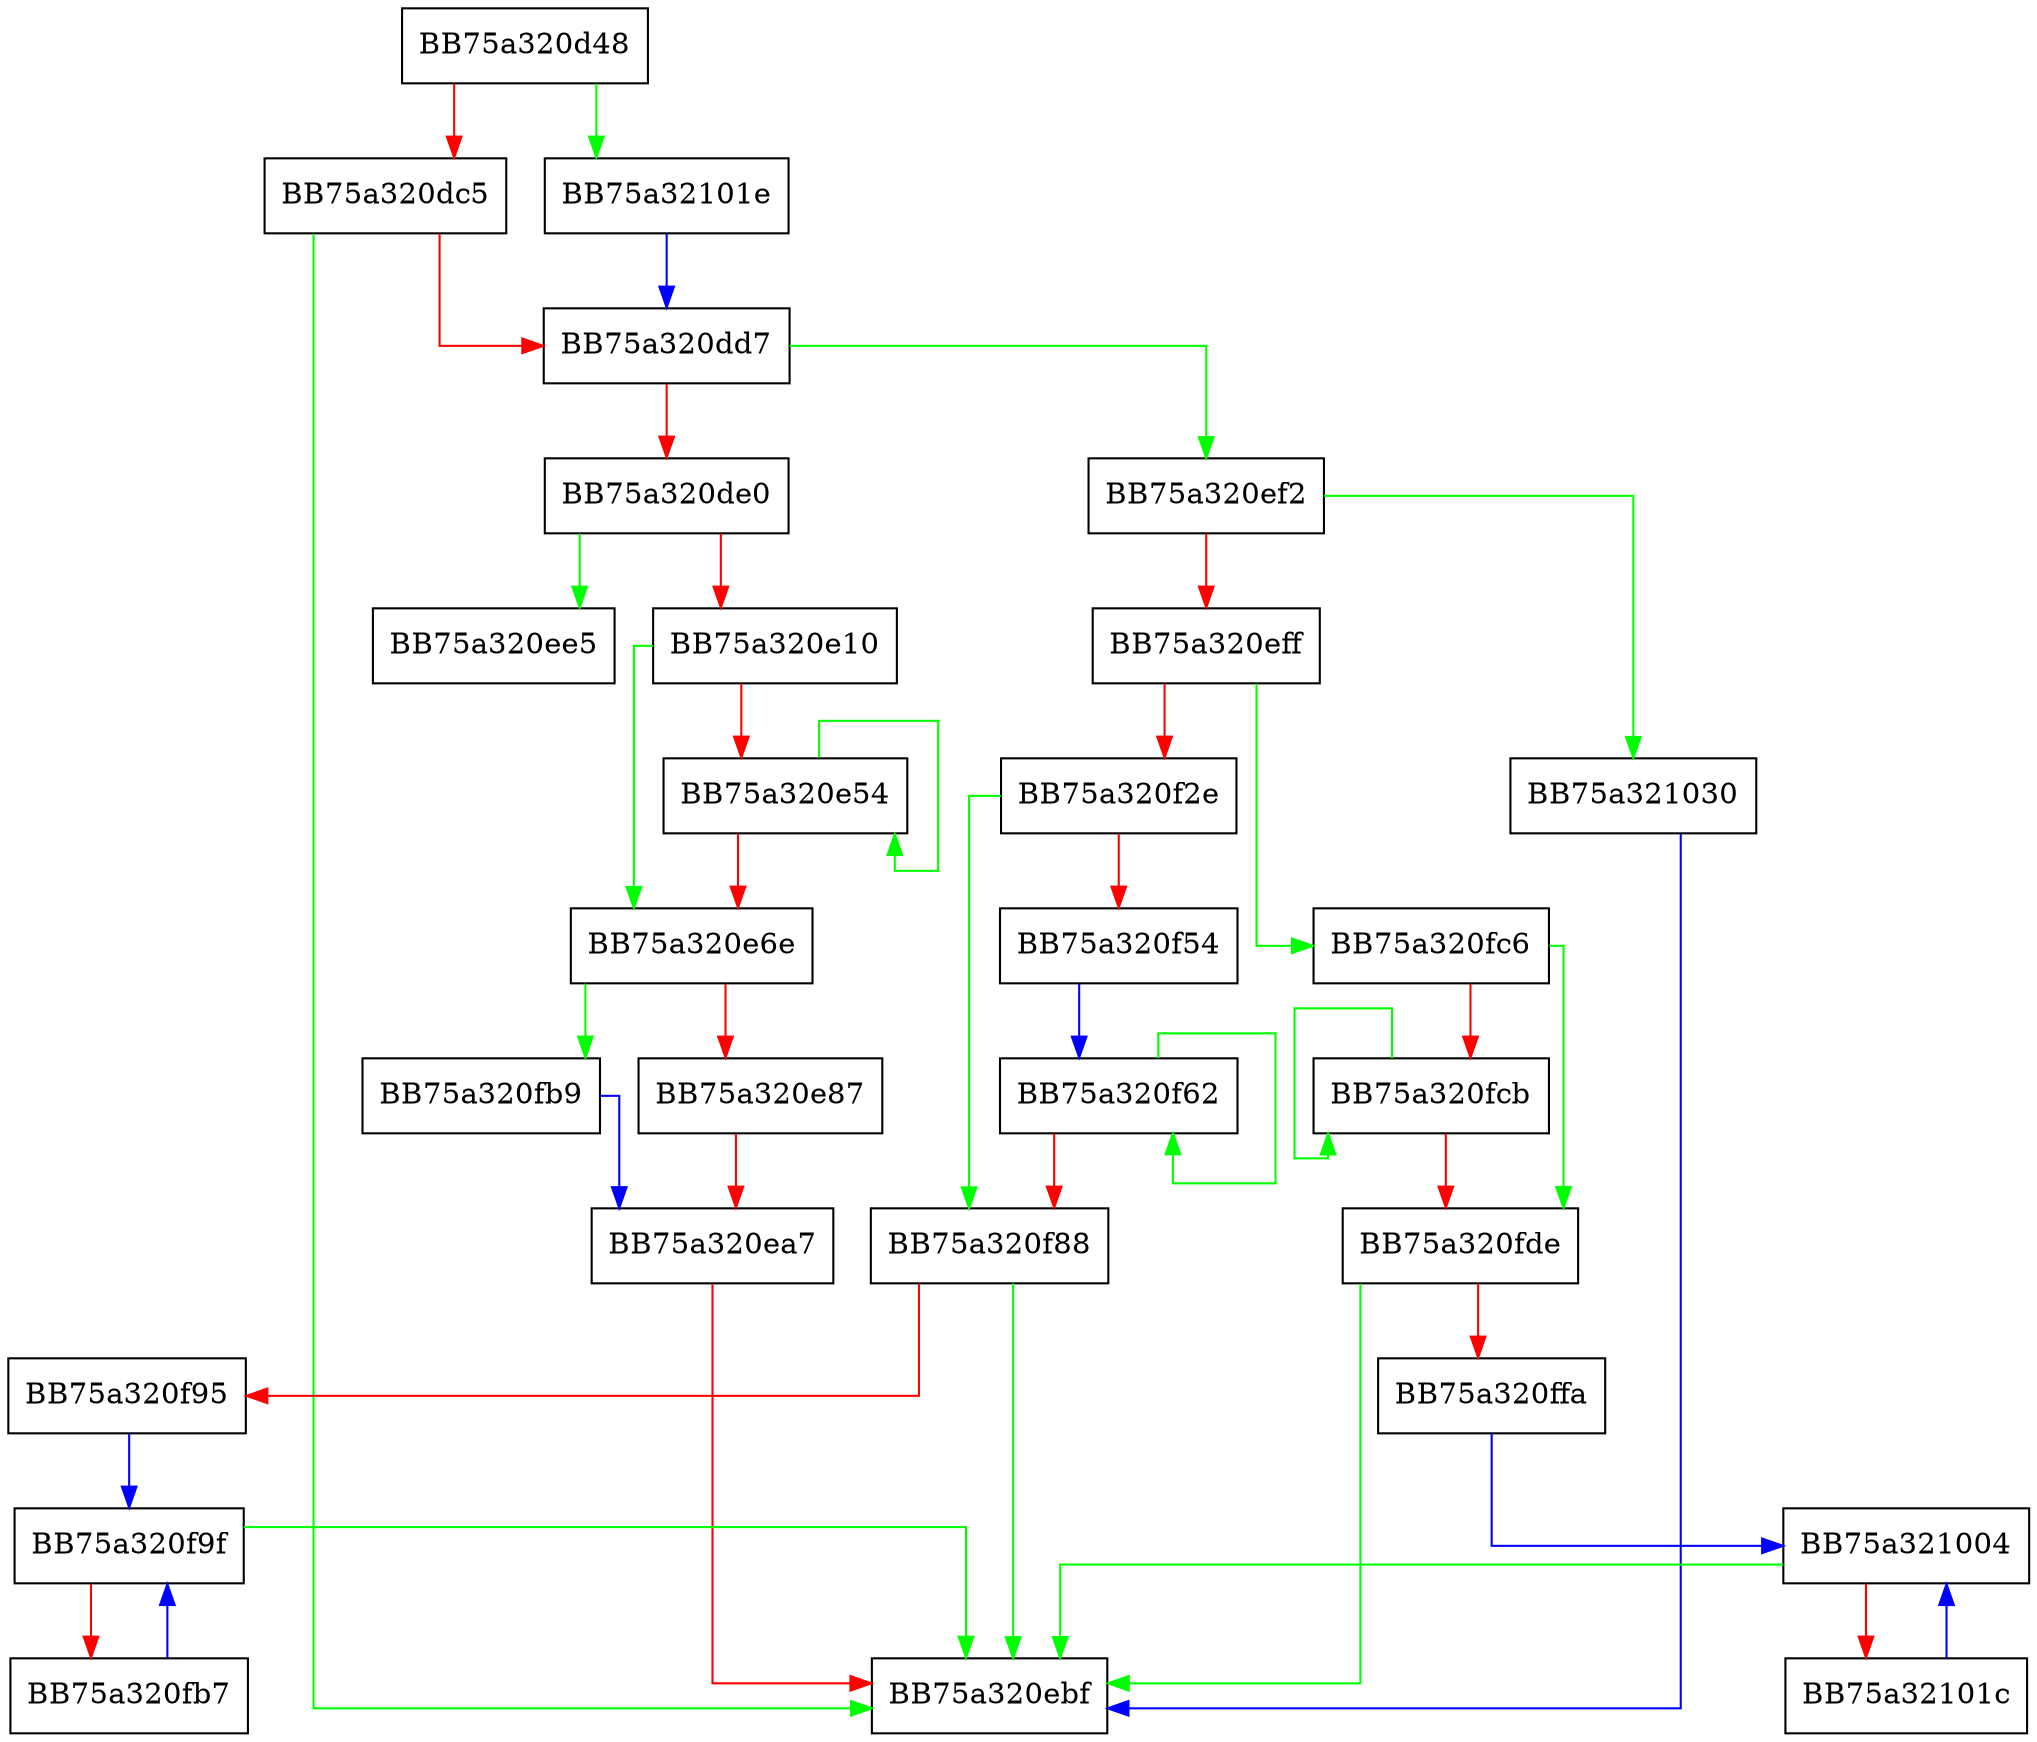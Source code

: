 digraph insert {
  node [shape="box"];
  graph [splines=ortho];
  BB75a320d48 -> BB75a32101e [color="green"];
  BB75a320d48 -> BB75a320dc5 [color="red"];
  BB75a320dc5 -> BB75a320ebf [color="green"];
  BB75a320dc5 -> BB75a320dd7 [color="red"];
  BB75a320dd7 -> BB75a320ef2 [color="green"];
  BB75a320dd7 -> BB75a320de0 [color="red"];
  BB75a320de0 -> BB75a320ee5 [color="green"];
  BB75a320de0 -> BB75a320e10 [color="red"];
  BB75a320e10 -> BB75a320e6e [color="green"];
  BB75a320e10 -> BB75a320e54 [color="red"];
  BB75a320e54 -> BB75a320e54 [color="green"];
  BB75a320e54 -> BB75a320e6e [color="red"];
  BB75a320e6e -> BB75a320fb9 [color="green"];
  BB75a320e6e -> BB75a320e87 [color="red"];
  BB75a320e87 -> BB75a320ea7 [color="red"];
  BB75a320ea7 -> BB75a320ebf [color="red"];
  BB75a320ef2 -> BB75a321030 [color="green"];
  BB75a320ef2 -> BB75a320eff [color="red"];
  BB75a320eff -> BB75a320fc6 [color="green"];
  BB75a320eff -> BB75a320f2e [color="red"];
  BB75a320f2e -> BB75a320f88 [color="green"];
  BB75a320f2e -> BB75a320f54 [color="red"];
  BB75a320f54 -> BB75a320f62 [color="blue"];
  BB75a320f62 -> BB75a320f62 [color="green"];
  BB75a320f62 -> BB75a320f88 [color="red"];
  BB75a320f88 -> BB75a320ebf [color="green"];
  BB75a320f88 -> BB75a320f95 [color="red"];
  BB75a320f95 -> BB75a320f9f [color="blue"];
  BB75a320f9f -> BB75a320ebf [color="green"];
  BB75a320f9f -> BB75a320fb7 [color="red"];
  BB75a320fb7 -> BB75a320f9f [color="blue"];
  BB75a320fb9 -> BB75a320ea7 [color="blue"];
  BB75a320fc6 -> BB75a320fde [color="green"];
  BB75a320fc6 -> BB75a320fcb [color="red"];
  BB75a320fcb -> BB75a320fcb [color="green"];
  BB75a320fcb -> BB75a320fde [color="red"];
  BB75a320fde -> BB75a320ebf [color="green"];
  BB75a320fde -> BB75a320ffa [color="red"];
  BB75a320ffa -> BB75a321004 [color="blue"];
  BB75a321004 -> BB75a320ebf [color="green"];
  BB75a321004 -> BB75a32101c [color="red"];
  BB75a32101c -> BB75a321004 [color="blue"];
  BB75a32101e -> BB75a320dd7 [color="blue"];
  BB75a321030 -> BB75a320ebf [color="blue"];
}